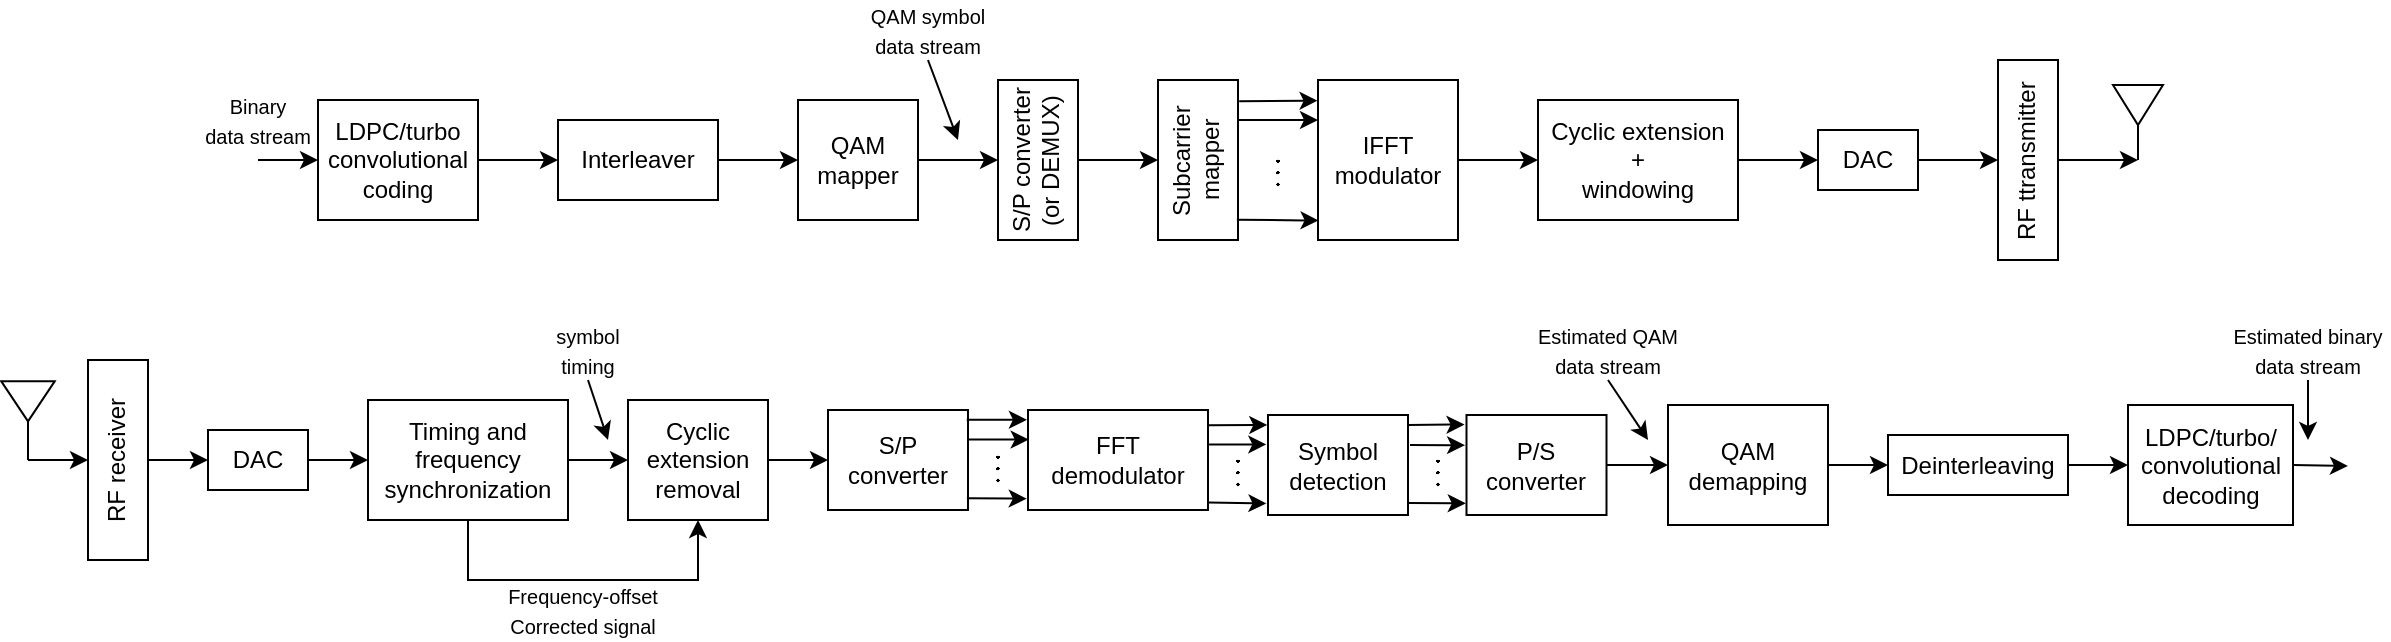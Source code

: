 <mxfile version="24.8.4">
  <diagram name="Page-1" id="d9__3YlghzYdv_kg8-Tk">
    <mxGraphModel dx="2271" dy="661" grid="1" gridSize="10" guides="1" tooltips="1" connect="1" arrows="1" fold="1" page="1" pageScale="1" pageWidth="850" pageHeight="1100" math="1" shadow="0">
      <root>
        <mxCell id="0" />
        <mxCell id="1" parent="0" />
        <mxCell id="ahC4wNvq7suiztcpRqVD-3" value="" style="edgeStyle=orthogonalEdgeStyle;rounded=0;orthogonalLoop=1;jettySize=auto;html=1;" parent="1" source="ahC4wNvq7suiztcpRqVD-1" target="ahC4wNvq7suiztcpRqVD-2" edge="1">
          <mxGeometry relative="1" as="geometry" />
        </mxCell>
        <mxCell id="ahC4wNvq7suiztcpRqVD-1" value="LDPC/turbo convolutional coding" style="rounded=0;whiteSpace=wrap;html=1;" parent="1" vertex="1">
          <mxGeometry x="120" y="160" width="80" height="60" as="geometry" />
        </mxCell>
        <mxCell id="ahC4wNvq7suiztcpRqVD-5" value="" style="edgeStyle=orthogonalEdgeStyle;rounded=0;orthogonalLoop=1;jettySize=auto;html=1;" parent="1" source="ahC4wNvq7suiztcpRqVD-2" target="ahC4wNvq7suiztcpRqVD-4" edge="1">
          <mxGeometry relative="1" as="geometry" />
        </mxCell>
        <mxCell id="ahC4wNvq7suiztcpRqVD-2" value="Interleaver" style="rounded=0;whiteSpace=wrap;html=1;" parent="1" vertex="1">
          <mxGeometry x="240" y="170" width="80" height="40" as="geometry" />
        </mxCell>
        <mxCell id="ahC4wNvq7suiztcpRqVD-7" value="" style="edgeStyle=orthogonalEdgeStyle;rounded=0;orthogonalLoop=1;jettySize=auto;html=1;" parent="1" source="ahC4wNvq7suiztcpRqVD-4" target="ahC4wNvq7suiztcpRqVD-6" edge="1">
          <mxGeometry relative="1" as="geometry" />
        </mxCell>
        <mxCell id="ahC4wNvq7suiztcpRqVD-4" value="QAM mapper" style="rounded=0;whiteSpace=wrap;html=1;" parent="1" vertex="1">
          <mxGeometry x="360" y="160" width="60" height="60" as="geometry" />
        </mxCell>
        <mxCell id="ahC4wNvq7suiztcpRqVD-9" value="" style="edgeStyle=orthogonalEdgeStyle;rounded=0;orthogonalLoop=1;jettySize=auto;html=1;" parent="1" source="ahC4wNvq7suiztcpRqVD-6" target="ahC4wNvq7suiztcpRqVD-8" edge="1">
          <mxGeometry relative="1" as="geometry" />
        </mxCell>
        <mxCell id="ahC4wNvq7suiztcpRqVD-6" value="S/P converter (or DEMUX)" style="rounded=0;whiteSpace=wrap;html=1;flipV=1;flipH=1;textDirection=vertical-rl;rotation=-180;" parent="1" vertex="1">
          <mxGeometry x="460" y="150" width="40" height="80" as="geometry" />
        </mxCell>
        <mxCell id="ahC4wNvq7suiztcpRqVD-8" value="Subcarrier mapper" style="rounded=0;whiteSpace=wrap;html=1;flipV=1;flipH=1;textDirection=vertical-rl;rotation=-180;" parent="1" vertex="1">
          <mxGeometry x="540" y="150" width="40" height="80" as="geometry" />
        </mxCell>
        <mxCell id="ahC4wNvq7suiztcpRqVD-18" value="" style="edgeStyle=orthogonalEdgeStyle;rounded=0;orthogonalLoop=1;jettySize=auto;html=1;" parent="1" source="ahC4wNvq7suiztcpRqVD-10" target="ahC4wNvq7suiztcpRqVD-17" edge="1">
          <mxGeometry relative="1" as="geometry" />
        </mxCell>
        <mxCell id="ahC4wNvq7suiztcpRqVD-10" value="IFFT modulator" style="rounded=0;whiteSpace=wrap;html=1;" parent="1" vertex="1">
          <mxGeometry x="620" y="150" width="70" height="80" as="geometry" />
        </mxCell>
        <mxCell id="ahC4wNvq7suiztcpRqVD-12" value="" style="endArrow=classic;html=1;rounded=0;entryX=-0.003;entryY=0.129;entryDx=0;entryDy=0;entryPerimeter=0;exitX=1.015;exitY=0.133;exitDx=0;exitDy=0;exitPerimeter=0;" parent="1" source="ahC4wNvq7suiztcpRqVD-8" target="ahC4wNvq7suiztcpRqVD-10" edge="1">
          <mxGeometry width="50" height="50" relative="1" as="geometry">
            <mxPoint x="460" y="320" as="sourcePoint" />
            <mxPoint x="510" y="270" as="targetPoint" />
          </mxGeometry>
        </mxCell>
        <mxCell id="ahC4wNvq7suiztcpRqVD-13" value="" style="endArrow=classic;html=1;rounded=0;entryX=0;entryY=0.25;entryDx=0;entryDy=0;exitX=0;exitY=0.75;exitDx=0;exitDy=0;" parent="1" source="ahC4wNvq7suiztcpRqVD-8" target="ahC4wNvq7suiztcpRqVD-10" edge="1">
          <mxGeometry width="50" height="50" relative="1" as="geometry">
            <mxPoint x="591" y="171" as="sourcePoint" />
            <mxPoint x="630" y="170" as="targetPoint" />
          </mxGeometry>
        </mxCell>
        <mxCell id="ahC4wNvq7suiztcpRqVD-15" value="" style="endArrow=classic;html=1;rounded=0;entryX=0.004;entryY=0.878;entryDx=0;entryDy=0;entryPerimeter=0;exitX=0.986;exitY=0.874;exitDx=0;exitDy=0;exitPerimeter=0;" parent="1" source="ahC4wNvq7suiztcpRqVD-8" target="ahC4wNvq7suiztcpRqVD-10" edge="1">
          <mxGeometry width="50" height="50" relative="1" as="geometry">
            <mxPoint x="590" y="230" as="sourcePoint" />
            <mxPoint x="630" y="180" as="targetPoint" />
          </mxGeometry>
        </mxCell>
        <mxCell id="ahC4wNvq7suiztcpRqVD-16" value="$$\vdots$$" style="text;html=1;align=center;verticalAlign=middle;whiteSpace=wrap;rounded=0;" parent="1" vertex="1">
          <mxGeometry x="590" y="180" width="20" height="30" as="geometry" />
        </mxCell>
        <mxCell id="ahC4wNvq7suiztcpRqVD-20" value="" style="edgeStyle=orthogonalEdgeStyle;rounded=0;orthogonalLoop=1;jettySize=auto;html=1;" parent="1" source="ahC4wNvq7suiztcpRqVD-17" target="ahC4wNvq7suiztcpRqVD-19" edge="1">
          <mxGeometry relative="1" as="geometry" />
        </mxCell>
        <mxCell id="ahC4wNvq7suiztcpRqVD-17" value="Cyclic extension&lt;div&gt;+&lt;/div&gt;&lt;div&gt;windowing&lt;/div&gt;" style="rounded=0;whiteSpace=wrap;html=1;" parent="1" vertex="1">
          <mxGeometry x="730" y="160" width="100" height="60" as="geometry" />
        </mxCell>
        <mxCell id="ahC4wNvq7suiztcpRqVD-23" value="" style="edgeStyle=orthogonalEdgeStyle;rounded=0;orthogonalLoop=1;jettySize=auto;html=1;" parent="1" source="ahC4wNvq7suiztcpRqVD-19" target="ahC4wNvq7suiztcpRqVD-22" edge="1">
          <mxGeometry relative="1" as="geometry" />
        </mxCell>
        <mxCell id="ahC4wNvq7suiztcpRqVD-19" value="DAC" style="rounded=0;whiteSpace=wrap;html=1;" parent="1" vertex="1">
          <mxGeometry x="870" y="175" width="50" height="30" as="geometry" />
        </mxCell>
        <mxCell id="ahC4wNvq7suiztcpRqVD-22" value="RF ttransmitter" style="rounded=0;whiteSpace=wrap;html=1;flipV=1;flipH=1;textDirection=vertical-rl;rotation=-180;" parent="1" vertex="1">
          <mxGeometry x="960" y="140" width="30" height="100" as="geometry" />
        </mxCell>
        <mxCell id="ahC4wNvq7suiztcpRqVD-26" value="" style="group" parent="1" vertex="1" connectable="0">
          <mxGeometry x="1017.5" y="152.5" width="25" height="37.5" as="geometry" />
        </mxCell>
        <mxCell id="ahC4wNvq7suiztcpRqVD-24" value="" style="triangle;whiteSpace=wrap;html=1;rotation=90;" parent="ahC4wNvq7suiztcpRqVD-26" vertex="1">
          <mxGeometry x="2.5" y="-2.5" width="20" height="25" as="geometry" />
        </mxCell>
        <mxCell id="ahC4wNvq7suiztcpRqVD-25" value="" style="endArrow=none;html=1;rounded=0;entryX=1;entryY=0.5;entryDx=0;entryDy=0;" parent="ahC4wNvq7suiztcpRqVD-26" target="ahC4wNvq7suiztcpRqVD-24" edge="1">
          <mxGeometry width="50" height="50" relative="1" as="geometry">
            <mxPoint x="12.5" y="37.5" as="sourcePoint" />
            <mxPoint x="12.5" y="-102.5" as="targetPoint" />
          </mxGeometry>
        </mxCell>
        <mxCell id="ahC4wNvq7suiztcpRqVD-27" value="" style="endArrow=classic;html=1;rounded=0;exitX=0;exitY=0.5;exitDx=0;exitDy=0;" parent="1" source="ahC4wNvq7suiztcpRqVD-22" edge="1">
          <mxGeometry width="50" height="50" relative="1" as="geometry">
            <mxPoint x="970" y="100" as="sourcePoint" />
            <mxPoint x="1030" y="190" as="targetPoint" />
          </mxGeometry>
        </mxCell>
        <mxCell id="ahC4wNvq7suiztcpRqVD-31" value="" style="edgeStyle=orthogonalEdgeStyle;rounded=0;orthogonalLoop=1;jettySize=auto;html=1;" parent="1" source="ahC4wNvq7suiztcpRqVD-28" target="ahC4wNvq7suiztcpRqVD-30" edge="1">
          <mxGeometry relative="1" as="geometry" />
        </mxCell>
        <mxCell id="ahC4wNvq7suiztcpRqVD-28" value="RF receiver" style="rounded=0;whiteSpace=wrap;html=1;flipV=1;flipH=1;textDirection=vertical-rl;rotation=-180;" parent="1" vertex="1">
          <mxGeometry x="5" y="290" width="30" height="100" as="geometry" />
        </mxCell>
        <mxCell id="ahC4wNvq7suiztcpRqVD-33" value="" style="edgeStyle=orthogonalEdgeStyle;rounded=0;orthogonalLoop=1;jettySize=auto;html=1;" parent="1" source="ahC4wNvq7suiztcpRqVD-30" target="ahC4wNvq7suiztcpRqVD-32" edge="1">
          <mxGeometry relative="1" as="geometry" />
        </mxCell>
        <mxCell id="ahC4wNvq7suiztcpRqVD-30" value="DAC" style="rounded=0;whiteSpace=wrap;html=1;" parent="1" vertex="1">
          <mxGeometry x="65" y="325" width="50" height="30" as="geometry" />
        </mxCell>
        <mxCell id="ahC4wNvq7suiztcpRqVD-35" value="" style="edgeStyle=orthogonalEdgeStyle;rounded=0;orthogonalLoop=1;jettySize=auto;html=1;" parent="1" source="ahC4wNvq7suiztcpRqVD-32" target="ahC4wNvq7suiztcpRqVD-34" edge="1">
          <mxGeometry relative="1" as="geometry" />
        </mxCell>
        <mxCell id="ahC4wNvq7suiztcpRqVD-36" style="edgeStyle=orthogonalEdgeStyle;rounded=0;orthogonalLoop=1;jettySize=auto;html=1;exitX=0.5;exitY=1;exitDx=0;exitDy=0;entryX=0.5;entryY=1;entryDx=0;entryDy=0;" parent="1" source="ahC4wNvq7suiztcpRqVD-32" target="ahC4wNvq7suiztcpRqVD-34" edge="1">
          <mxGeometry relative="1" as="geometry">
            <Array as="points">
              <mxPoint x="195" y="400" />
              <mxPoint x="310" y="400" />
            </Array>
          </mxGeometry>
        </mxCell>
        <mxCell id="ahC4wNvq7suiztcpRqVD-32" value="Timing and frequency synchronization" style="rounded=0;whiteSpace=wrap;html=1;" parent="1" vertex="1">
          <mxGeometry x="145" y="310" width="100" height="60" as="geometry" />
        </mxCell>
        <mxCell id="ahC4wNvq7suiztcpRqVD-38" value="" style="edgeStyle=orthogonalEdgeStyle;rounded=0;orthogonalLoop=1;jettySize=auto;html=1;" parent="1" source="ahC4wNvq7suiztcpRqVD-34" target="ahC4wNvq7suiztcpRqVD-37" edge="1">
          <mxGeometry relative="1" as="geometry" />
        </mxCell>
        <mxCell id="ahC4wNvq7suiztcpRqVD-34" value="Cyclic extension removal" style="rounded=0;whiteSpace=wrap;html=1;" parent="1" vertex="1">
          <mxGeometry x="275" y="310" width="70" height="60" as="geometry" />
        </mxCell>
        <mxCell id="ahC4wNvq7suiztcpRqVD-37" value="S/P converter" style="rounded=0;whiteSpace=wrap;html=1;" parent="1" vertex="1">
          <mxGeometry x="375" y="315" width="70" height="50" as="geometry" />
        </mxCell>
        <mxCell id="ahC4wNvq7suiztcpRqVD-39" value="FFT demodulator" style="rounded=0;whiteSpace=wrap;html=1;" parent="1" vertex="1">
          <mxGeometry x="475" y="315" width="90" height="50" as="geometry" />
        </mxCell>
        <mxCell id="ahC4wNvq7suiztcpRqVD-40" value="" style="endArrow=classic;html=1;rounded=0;entryX=-0.006;entryY=0.098;entryDx=0;entryDy=0;entryPerimeter=0;exitX=0.991;exitY=0.098;exitDx=0;exitDy=0;exitPerimeter=0;" parent="1" source="ahC4wNvq7suiztcpRqVD-37" target="ahC4wNvq7suiztcpRqVD-39" edge="1">
          <mxGeometry width="50" height="50" relative="1" as="geometry">
            <mxPoint x="355" y="190" as="sourcePoint" />
            <mxPoint x="405" y="140" as="targetPoint" />
          </mxGeometry>
        </mxCell>
        <mxCell id="ahC4wNvq7suiztcpRqVD-41" value="" style="endArrow=classic;html=1;rounded=0;entryX=0.004;entryY=0.296;entryDx=0;entryDy=0;exitX=0.996;exitY=0.296;exitDx=0;exitDy=0;exitPerimeter=0;entryPerimeter=0;" parent="1" source="ahC4wNvq7suiztcpRqVD-37" target="ahC4wNvq7suiztcpRqVD-39" edge="1">
          <mxGeometry width="50" height="50" relative="1" as="geometry">
            <mxPoint x="444" y="330" as="sourcePoint" />
            <mxPoint x="484" y="330" as="targetPoint" />
          </mxGeometry>
        </mxCell>
        <mxCell id="ahC4wNvq7suiztcpRqVD-42" value="" style="endArrow=classic;html=1;rounded=0;entryX=-0.007;entryY=0.887;entryDx=0;entryDy=0;exitX=0.992;exitY=0.882;exitDx=0;exitDy=0;exitPerimeter=0;entryPerimeter=0;" parent="1" source="ahC4wNvq7suiztcpRqVD-37" target="ahC4wNvq7suiztcpRqVD-39" edge="1">
          <mxGeometry width="50" height="50" relative="1" as="geometry">
            <mxPoint x="445" y="340" as="sourcePoint" />
            <mxPoint x="485" y="340" as="targetPoint" />
          </mxGeometry>
        </mxCell>
        <mxCell id="ahC4wNvq7suiztcpRqVD-43" value="$$\vdots$$" style="text;html=1;align=center;verticalAlign=middle;whiteSpace=wrap;rounded=0;" parent="1" vertex="1">
          <mxGeometry x="445" y="325" width="30" height="35" as="geometry" />
        </mxCell>
        <mxCell id="ahC4wNvq7suiztcpRqVD-44" value="Symbol detection" style="rounded=0;whiteSpace=wrap;html=1;" parent="1" vertex="1">
          <mxGeometry x="595" y="317.5" width="70" height="50" as="geometry" />
        </mxCell>
        <mxCell id="ahC4wNvq7suiztcpRqVD-45" value="" style="endArrow=classic;html=1;rounded=0;entryX=-0.005;entryY=0.099;entryDx=0;entryDy=0;entryPerimeter=0;exitX=0.997;exitY=0.153;exitDx=0;exitDy=0;exitPerimeter=0;" parent="1" source="ahC4wNvq7suiztcpRqVD-39" target="ahC4wNvq7suiztcpRqVD-44" edge="1">
          <mxGeometry width="50" height="50" relative="1" as="geometry">
            <mxPoint x="585" y="322.5" as="sourcePoint" />
            <mxPoint x="614" y="322.5" as="targetPoint" />
          </mxGeometry>
        </mxCell>
        <mxCell id="ahC4wNvq7suiztcpRqVD-46" value="" style="endArrow=classic;html=1;rounded=0;entryX=-0.012;entryY=0.294;entryDx=0;entryDy=0;exitX=1.006;exitY=0.345;exitDx=0;exitDy=0;exitPerimeter=0;entryPerimeter=0;" parent="1" source="ahC4wNvq7suiztcpRqVD-39" target="ahC4wNvq7suiztcpRqVD-44" edge="1">
          <mxGeometry width="50" height="50" relative="1" as="geometry">
            <mxPoint x="575" y="332.5" as="sourcePoint" />
            <mxPoint x="615" y="332.5" as="targetPoint" />
          </mxGeometry>
        </mxCell>
        <mxCell id="ahC4wNvq7suiztcpRqVD-47" value="" style="endArrow=classic;html=1;rounded=0;entryX=-0.011;entryY=0.884;entryDx=0;entryDy=0;exitX=1.002;exitY=0.925;exitDx=0;exitDy=0;exitPerimeter=0;entryPerimeter=0;" parent="1" source="ahC4wNvq7suiztcpRqVD-39" target="ahC4wNvq7suiztcpRqVD-44" edge="1">
          <mxGeometry width="50" height="50" relative="1" as="geometry">
            <mxPoint x="574" y="361.5" as="sourcePoint" />
            <mxPoint x="614" y="361.5" as="targetPoint" />
          </mxGeometry>
        </mxCell>
        <mxCell id="ahC4wNvq7suiztcpRqVD-48" value="$$\vdots$$" style="text;html=1;align=center;verticalAlign=middle;whiteSpace=wrap;rounded=0;" parent="1" vertex="1">
          <mxGeometry x="565" y="327.5" width="30" height="35" as="geometry" />
        </mxCell>
        <mxCell id="ahC4wNvq7suiztcpRqVD-55" value="" style="edgeStyle=orthogonalEdgeStyle;rounded=0;orthogonalLoop=1;jettySize=auto;html=1;" parent="1" source="ahC4wNvq7suiztcpRqVD-49" target="ahC4wNvq7suiztcpRqVD-54" edge="1">
          <mxGeometry relative="1" as="geometry" />
        </mxCell>
        <mxCell id="ahC4wNvq7suiztcpRqVD-49" value="P/S converter" style="rounded=0;whiteSpace=wrap;html=1;" parent="1" vertex="1">
          <mxGeometry x="694.25" y="317.5" width="70" height="50" as="geometry" />
        </mxCell>
        <mxCell id="ahC4wNvq7suiztcpRqVD-50" value="" style="endArrow=classic;html=1;rounded=0;entryX=-0.014;entryY=0.095;entryDx=0;entryDy=0;entryPerimeter=0;exitX=0.991;exitY=0.098;exitDx=0;exitDy=0;exitPerimeter=0;" parent="1" target="ahC4wNvq7suiztcpRqVD-49" edge="1">
          <mxGeometry width="50" height="50" relative="1" as="geometry">
            <mxPoint x="665" y="322.5" as="sourcePoint" />
            <mxPoint x="705" y="322.5" as="targetPoint" />
          </mxGeometry>
        </mxCell>
        <mxCell id="ahC4wNvq7suiztcpRqVD-51" value="" style="endArrow=classic;html=1;rounded=0;entryX=-0.01;entryY=0.302;entryDx=0;entryDy=0;exitX=0.996;exitY=0.296;exitDx=0;exitDy=0;exitPerimeter=0;entryPerimeter=0;" parent="1" target="ahC4wNvq7suiztcpRqVD-49" edge="1">
          <mxGeometry width="50" height="50" relative="1" as="geometry">
            <mxPoint x="666" y="332.5" as="sourcePoint" />
            <mxPoint x="706" y="332.5" as="targetPoint" />
          </mxGeometry>
        </mxCell>
        <mxCell id="ahC4wNvq7suiztcpRqVD-52" value="" style="endArrow=classic;html=1;rounded=0;entryX=-0.005;entryY=0.883;entryDx=0;entryDy=0;exitX=0.992;exitY=0.882;exitDx=0;exitDy=0;exitPerimeter=0;entryPerimeter=0;" parent="1" target="ahC4wNvq7suiztcpRqVD-49" edge="1">
          <mxGeometry width="50" height="50" relative="1" as="geometry">
            <mxPoint x="665" y="361.5" as="sourcePoint" />
            <mxPoint x="705" y="361.5" as="targetPoint" />
          </mxGeometry>
        </mxCell>
        <mxCell id="ahC4wNvq7suiztcpRqVD-53" value="$$\vdots$$" style="text;html=1;align=center;verticalAlign=middle;whiteSpace=wrap;rounded=0;" parent="1" vertex="1">
          <mxGeometry x="665" y="327.5" width="30" height="35" as="geometry" />
        </mxCell>
        <mxCell id="ahC4wNvq7suiztcpRqVD-57" value="" style="edgeStyle=orthogonalEdgeStyle;rounded=0;orthogonalLoop=1;jettySize=auto;html=1;" parent="1" source="ahC4wNvq7suiztcpRqVD-54" target="ahC4wNvq7suiztcpRqVD-56" edge="1">
          <mxGeometry relative="1" as="geometry" />
        </mxCell>
        <mxCell id="ahC4wNvq7suiztcpRqVD-54" value="QAM demapping" style="rounded=0;whiteSpace=wrap;html=1;" parent="1" vertex="1">
          <mxGeometry x="795" y="312.5" width="80" height="60" as="geometry" />
        </mxCell>
        <mxCell id="ahC4wNvq7suiztcpRqVD-59" value="" style="edgeStyle=orthogonalEdgeStyle;rounded=0;orthogonalLoop=1;jettySize=auto;html=1;" parent="1" source="ahC4wNvq7suiztcpRqVD-56" target="ahC4wNvq7suiztcpRqVD-58" edge="1">
          <mxGeometry relative="1" as="geometry" />
        </mxCell>
        <mxCell id="ahC4wNvq7suiztcpRqVD-56" value="Deinterleaving" style="rounded=0;whiteSpace=wrap;html=1;" parent="1" vertex="1">
          <mxGeometry x="905" y="327.5" width="90" height="30" as="geometry" />
        </mxCell>
        <mxCell id="ahC4wNvq7suiztcpRqVD-58" value="LDPC/turbo/&lt;div&gt;convolutional decoding&lt;/div&gt;" style="rounded=0;whiteSpace=wrap;html=1;" parent="1" vertex="1">
          <mxGeometry x="1025" y="312.5" width="82.5" height="60" as="geometry" />
        </mxCell>
        <mxCell id="ahC4wNvq7suiztcpRqVD-60" value="&lt;font style=&quot;font-size: 10px;&quot;&gt;Binary&lt;/font&gt;&lt;div&gt;&lt;font style=&quot;font-size: 10px;&quot;&gt;data stream&lt;/font&gt;&lt;/div&gt;" style="text;html=1;align=center;verticalAlign=middle;whiteSpace=wrap;rounded=0;" parent="1" vertex="1">
          <mxGeometry x="60" y="150" width="60" height="40" as="geometry" />
        </mxCell>
        <mxCell id="ahC4wNvq7suiztcpRqVD-61" value="" style="endArrow=classic;html=1;rounded=0;entryX=0;entryY=0.5;entryDx=0;entryDy=0;exitX=0.5;exitY=1;exitDx=0;exitDy=0;" parent="1" source="ahC4wNvq7suiztcpRqVD-60" target="ahC4wNvq7suiztcpRqVD-1" edge="1">
          <mxGeometry width="50" height="50" relative="1" as="geometry">
            <mxPoint x="180" y="280" as="sourcePoint" />
            <mxPoint x="230" y="230" as="targetPoint" />
          </mxGeometry>
        </mxCell>
        <mxCell id="ahC4wNvq7suiztcpRqVD-66" value="" style="endArrow=classic;html=1;rounded=0;entryX=1;entryY=0.5;entryDx=0;entryDy=0;" parent="1" target="ahC4wNvq7suiztcpRqVD-28" edge="1">
          <mxGeometry width="50" height="50" relative="1" as="geometry">
            <mxPoint x="-25" y="340" as="sourcePoint" />
            <mxPoint x="65" y="320" as="targetPoint" />
          </mxGeometry>
        </mxCell>
        <mxCell id="ahC4wNvq7suiztcpRqVD-63" value="" style="triangle;whiteSpace=wrap;html=1;rotation=90;container=0;" parent="1" vertex="1">
          <mxGeometry x="-35" y="297.333" width="20" height="26.667" as="geometry" />
        </mxCell>
        <mxCell id="ahC4wNvq7suiztcpRqVD-64" value="" style="endArrow=none;html=1;rounded=0;entryX=1;entryY=0.5;entryDx=0;entryDy=0;" parent="1" target="ahC4wNvq7suiztcpRqVD-63" edge="1">
          <mxGeometry width="50" height="50" relative="1" as="geometry">
            <mxPoint x="-25" y="340" as="sourcePoint" />
            <mxPoint x="-25" y="190.667" as="targetPoint" />
          </mxGeometry>
        </mxCell>
        <mxCell id="ahC4wNvq7suiztcpRqVD-69" value="&lt;font style=&quot;font-size: 10px;&quot;&gt;QAM symbol data stream&lt;/font&gt;" style="text;html=1;align=center;verticalAlign=middle;whiteSpace=wrap;rounded=0;" parent="1" vertex="1">
          <mxGeometry x="395" y="110" width="60" height="30" as="geometry" />
        </mxCell>
        <mxCell id="ahC4wNvq7suiztcpRqVD-70" value="" style="endArrow=classic;html=1;rounded=0;exitX=0.5;exitY=1;exitDx=0;exitDy=0;" parent="1" source="ahC4wNvq7suiztcpRqVD-69" edge="1">
          <mxGeometry width="50" height="50" relative="1" as="geometry">
            <mxPoint x="560" y="170" as="sourcePoint" />
            <mxPoint x="440" y="180" as="targetPoint" />
          </mxGeometry>
        </mxCell>
        <mxCell id="ahC4wNvq7suiztcpRqVD-71" value="&lt;font style=&quot;font-size: 10px;&quot;&gt;symbol timing&lt;/font&gt;" style="text;html=1;align=center;verticalAlign=middle;whiteSpace=wrap;rounded=0;" parent="1" vertex="1">
          <mxGeometry x="225" y="270" width="60" height="30" as="geometry" />
        </mxCell>
        <mxCell id="ahC4wNvq7suiztcpRqVD-72" value="" style="endArrow=classic;html=1;rounded=0;exitX=0.5;exitY=1;exitDx=0;exitDy=0;" parent="1" source="ahC4wNvq7suiztcpRqVD-71" edge="1">
          <mxGeometry width="50" height="50" relative="1" as="geometry">
            <mxPoint x="285" y="120" as="sourcePoint" />
            <mxPoint x="265" y="330" as="targetPoint" />
          </mxGeometry>
        </mxCell>
        <mxCell id="ahC4wNvq7suiztcpRqVD-73" value="&lt;font style=&quot;font-size: 10px;&quot;&gt;Frequency-offset Corrected signal&lt;/font&gt;" style="text;html=1;align=center;verticalAlign=middle;whiteSpace=wrap;rounded=0;" parent="1" vertex="1">
          <mxGeometry x="195" y="400" width="115" height="30" as="geometry" />
        </mxCell>
        <mxCell id="ahC4wNvq7suiztcpRqVD-74" value="&lt;span style=&quot;font-size: 10px;&quot;&gt;Estimated QAM data stream&lt;/span&gt;" style="text;html=1;align=center;verticalAlign=middle;whiteSpace=wrap;rounded=0;" parent="1" vertex="1">
          <mxGeometry x="725" y="270" width="80" height="30" as="geometry" />
        </mxCell>
        <mxCell id="ahC4wNvq7suiztcpRqVD-75" value="" style="endArrow=classic;html=1;rounded=0;exitX=0.5;exitY=1;exitDx=0;exitDy=0;" parent="1" source="ahC4wNvq7suiztcpRqVD-74" edge="1">
          <mxGeometry width="50" height="50" relative="1" as="geometry">
            <mxPoint x="545" y="270" as="sourcePoint" />
            <mxPoint x="785" y="330" as="targetPoint" />
          </mxGeometry>
        </mxCell>
        <mxCell id="ahC4wNvq7suiztcpRqVD-76" value="&lt;span style=&quot;font-size: 10px;&quot;&gt;Estimated binary data stream&lt;/span&gt;" style="text;html=1;align=center;verticalAlign=middle;whiteSpace=wrap;rounded=0;" parent="1" vertex="1">
          <mxGeometry x="1075" y="270" width="80" height="30" as="geometry" />
        </mxCell>
        <mxCell id="ahC4wNvq7suiztcpRqVD-79" value="" style="endArrow=classic;html=1;rounded=0;exitX=1;exitY=0.5;exitDx=0;exitDy=0;" parent="1" source="ahC4wNvq7suiztcpRqVD-58" edge="1">
          <mxGeometry width="50" height="50" relative="1" as="geometry">
            <mxPoint x="1015" y="290" as="sourcePoint" />
            <mxPoint x="1135" y="343" as="targetPoint" />
          </mxGeometry>
        </mxCell>
        <mxCell id="ahC4wNvq7suiztcpRqVD-80" value="" style="endArrow=classic;html=1;rounded=0;exitX=0.5;exitY=1;exitDx=0;exitDy=0;" parent="1" source="ahC4wNvq7suiztcpRqVD-76" edge="1">
          <mxGeometry width="50" height="50" relative="1" as="geometry">
            <mxPoint x="945" y="250" as="sourcePoint" />
            <mxPoint x="1115" y="330" as="targetPoint" />
          </mxGeometry>
        </mxCell>
      </root>
    </mxGraphModel>
  </diagram>
</mxfile>
